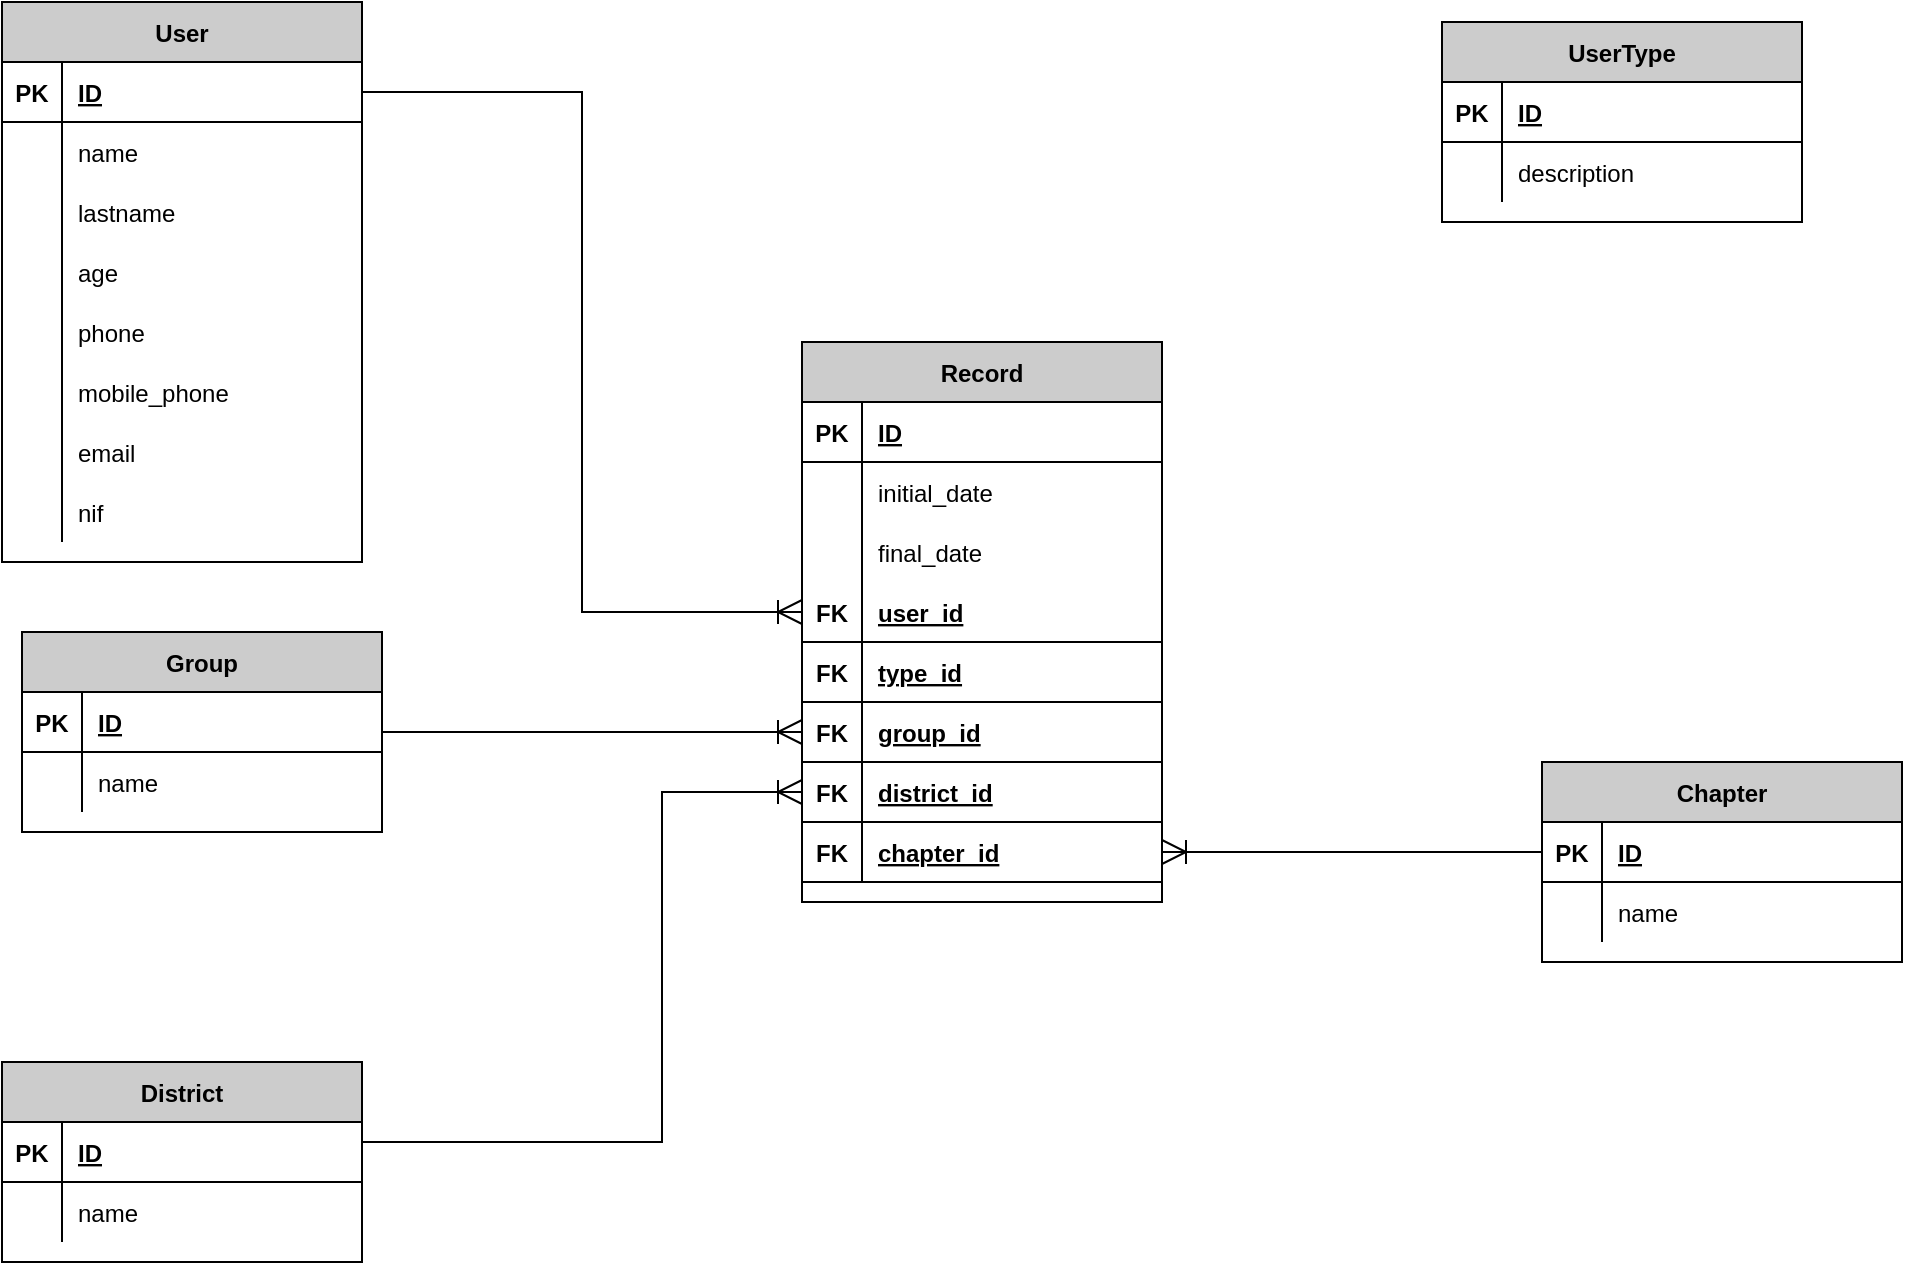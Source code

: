 <mxfile version="13.6.6" type="github">
  <diagram id="wubgfQ3S9Q1nJijSIR7Q" name="Page-1">
    <mxGraphModel dx="1422" dy="801" grid="1" gridSize="10" guides="1" tooltips="1" connect="1" arrows="1" fold="1" page="1" pageScale="1.3" pageWidth="850" pageHeight="1100" math="0" shadow="0">
      <root>
        <mxCell id="0" />
        <mxCell id="1" parent="0" />
        <mxCell id="S5dy6EyyiGU3LjMySFo0-23" value="Record" style="shape=table;startSize=30;container=1;collapsible=1;childLayout=tableLayout;fixedRows=1;rowLines=0;fontStyle=1;align=center;resizeLast=1;fillColor=#CCCCCC;" parent="1" vertex="1">
          <mxGeometry x="450" y="220" width="180" height="280" as="geometry" />
        </mxCell>
        <mxCell id="S5dy6EyyiGU3LjMySFo0-24" value="" style="shape=partialRectangle;collapsible=0;dropTarget=0;pointerEvents=0;fillColor=none;top=0;left=0;bottom=1;right=0;points=[[0,0.5],[1,0.5]];portConstraint=eastwest;" parent="S5dy6EyyiGU3LjMySFo0-23" vertex="1">
          <mxGeometry y="30" width="180" height="30" as="geometry" />
        </mxCell>
        <mxCell id="S5dy6EyyiGU3LjMySFo0-25" value="PK" style="shape=partialRectangle;connectable=0;fillColor=none;top=0;left=0;bottom=0;right=0;fontStyle=1;overflow=hidden;" parent="S5dy6EyyiGU3LjMySFo0-24" vertex="1">
          <mxGeometry width="30" height="30" as="geometry" />
        </mxCell>
        <mxCell id="S5dy6EyyiGU3LjMySFo0-26" value="ID" style="shape=partialRectangle;connectable=0;fillColor=none;top=0;left=0;bottom=0;right=0;align=left;spacingLeft=6;fontStyle=5;overflow=hidden;" parent="S5dy6EyyiGU3LjMySFo0-24" vertex="1">
          <mxGeometry x="30" width="150" height="30" as="geometry" />
        </mxCell>
        <mxCell id="S5dy6EyyiGU3LjMySFo0-27" value="" style="shape=partialRectangle;collapsible=0;dropTarget=0;pointerEvents=0;fillColor=none;top=0;left=0;bottom=0;right=0;points=[[0,0.5],[1,0.5]];portConstraint=eastwest;" parent="S5dy6EyyiGU3LjMySFo0-23" vertex="1">
          <mxGeometry y="60" width="180" height="30" as="geometry" />
        </mxCell>
        <mxCell id="S5dy6EyyiGU3LjMySFo0-28" value="" style="shape=partialRectangle;connectable=0;fillColor=none;top=0;left=0;bottom=0;right=0;editable=1;overflow=hidden;" parent="S5dy6EyyiGU3LjMySFo0-27" vertex="1">
          <mxGeometry width="30" height="30" as="geometry" />
        </mxCell>
        <mxCell id="S5dy6EyyiGU3LjMySFo0-29" value="initial_date" style="shape=partialRectangle;connectable=0;fillColor=none;top=0;left=0;bottom=0;right=0;align=left;spacingLeft=6;overflow=hidden;" parent="S5dy6EyyiGU3LjMySFo0-27" vertex="1">
          <mxGeometry x="30" width="150" height="30" as="geometry" />
        </mxCell>
        <mxCell id="S5dy6EyyiGU3LjMySFo0-30" value="" style="shape=partialRectangle;collapsible=0;dropTarget=0;pointerEvents=0;fillColor=none;top=0;left=0;bottom=0;right=0;points=[[0,0.5],[1,0.5]];portConstraint=eastwest;" parent="S5dy6EyyiGU3LjMySFo0-23" vertex="1">
          <mxGeometry y="90" width="180" height="30" as="geometry" />
        </mxCell>
        <mxCell id="S5dy6EyyiGU3LjMySFo0-31" value="" style="shape=partialRectangle;connectable=0;fillColor=none;top=0;left=0;bottom=0;right=0;editable=1;overflow=hidden;" parent="S5dy6EyyiGU3LjMySFo0-30" vertex="1">
          <mxGeometry width="30" height="30" as="geometry" />
        </mxCell>
        <mxCell id="S5dy6EyyiGU3LjMySFo0-32" value="final_date" style="shape=partialRectangle;connectable=0;fillColor=none;top=0;left=0;bottom=0;right=0;align=left;spacingLeft=6;overflow=hidden;" parent="S5dy6EyyiGU3LjMySFo0-30" vertex="1">
          <mxGeometry x="30" width="150" height="30" as="geometry" />
        </mxCell>
        <mxCell id="S5dy6EyyiGU3LjMySFo0-36" value="" style="shape=partialRectangle;collapsible=0;dropTarget=0;pointerEvents=0;fillColor=none;top=0;left=0;bottom=1;right=0;points=[[0,0.5],[1,0.5]];portConstraint=eastwest;" parent="S5dy6EyyiGU3LjMySFo0-23" vertex="1">
          <mxGeometry y="120" width="180" height="30" as="geometry" />
        </mxCell>
        <mxCell id="S5dy6EyyiGU3LjMySFo0-37" value="FK" style="shape=partialRectangle;connectable=0;fillColor=none;top=0;left=0;bottom=0;right=0;fontStyle=1;overflow=hidden;" parent="S5dy6EyyiGU3LjMySFo0-36" vertex="1">
          <mxGeometry width="30" height="30" as="geometry" />
        </mxCell>
        <mxCell id="S5dy6EyyiGU3LjMySFo0-38" value="user_id" style="shape=partialRectangle;connectable=0;fillColor=none;top=0;left=0;bottom=0;right=0;align=left;spacingLeft=6;fontStyle=5;overflow=hidden;" parent="S5dy6EyyiGU3LjMySFo0-36" vertex="1">
          <mxGeometry x="30" width="150" height="30" as="geometry" />
        </mxCell>
        <mxCell id="S5dy6EyyiGU3LjMySFo0-39" value="" style="shape=partialRectangle;collapsible=0;dropTarget=0;pointerEvents=0;fillColor=none;top=0;left=0;bottom=1;right=0;points=[[0,0.5],[1,0.5]];portConstraint=eastwest;" parent="S5dy6EyyiGU3LjMySFo0-23" vertex="1">
          <mxGeometry y="150" width="180" height="30" as="geometry" />
        </mxCell>
        <mxCell id="S5dy6EyyiGU3LjMySFo0-40" value="FK" style="shape=partialRectangle;connectable=0;fillColor=none;top=0;left=0;bottom=0;right=0;fontStyle=1;overflow=hidden;" parent="S5dy6EyyiGU3LjMySFo0-39" vertex="1">
          <mxGeometry width="30" height="30" as="geometry" />
        </mxCell>
        <mxCell id="S5dy6EyyiGU3LjMySFo0-41" value="type_id" style="shape=partialRectangle;connectable=0;fillColor=none;top=0;left=0;bottom=0;right=0;align=left;spacingLeft=6;fontStyle=5;overflow=hidden;" parent="S5dy6EyyiGU3LjMySFo0-39" vertex="1">
          <mxGeometry x="30" width="150" height="30" as="geometry" />
        </mxCell>
        <mxCell id="S5dy6EyyiGU3LjMySFo0-42" value="" style="shape=partialRectangle;collapsible=0;dropTarget=0;pointerEvents=0;fillColor=none;top=0;left=0;bottom=1;right=0;points=[[0,0.5],[1,0.5]];portConstraint=eastwest;" parent="S5dy6EyyiGU3LjMySFo0-23" vertex="1">
          <mxGeometry y="180" width="180" height="30" as="geometry" />
        </mxCell>
        <mxCell id="S5dy6EyyiGU3LjMySFo0-43" value="FK" style="shape=partialRectangle;connectable=0;fillColor=none;top=0;left=0;bottom=0;right=0;fontStyle=1;overflow=hidden;" parent="S5dy6EyyiGU3LjMySFo0-42" vertex="1">
          <mxGeometry width="30" height="30" as="geometry" />
        </mxCell>
        <mxCell id="S5dy6EyyiGU3LjMySFo0-44" value="group_id" style="shape=partialRectangle;connectable=0;fillColor=none;top=0;left=0;bottom=0;right=0;align=left;spacingLeft=6;fontStyle=5;overflow=hidden;" parent="S5dy6EyyiGU3LjMySFo0-42" vertex="1">
          <mxGeometry x="30" width="150" height="30" as="geometry" />
        </mxCell>
        <mxCell id="S5dy6EyyiGU3LjMySFo0-45" value="" style="shape=partialRectangle;collapsible=0;dropTarget=0;pointerEvents=0;fillColor=none;top=0;left=0;bottom=1;right=0;points=[[0,0.5],[1,0.5]];portConstraint=eastwest;" parent="S5dy6EyyiGU3LjMySFo0-23" vertex="1">
          <mxGeometry y="210" width="180" height="30" as="geometry" />
        </mxCell>
        <mxCell id="S5dy6EyyiGU3LjMySFo0-46" value="FK" style="shape=partialRectangle;connectable=0;fillColor=none;top=0;left=0;bottom=0;right=0;fontStyle=1;overflow=hidden;" parent="S5dy6EyyiGU3LjMySFo0-45" vertex="1">
          <mxGeometry width="30" height="30" as="geometry" />
        </mxCell>
        <mxCell id="S5dy6EyyiGU3LjMySFo0-47" value="district_id" style="shape=partialRectangle;connectable=0;fillColor=none;top=0;left=0;bottom=0;right=0;align=left;spacingLeft=6;fontStyle=5;overflow=hidden;" parent="S5dy6EyyiGU3LjMySFo0-45" vertex="1">
          <mxGeometry x="30" width="150" height="30" as="geometry" />
        </mxCell>
        <mxCell id="S5dy6EyyiGU3LjMySFo0-48" value="" style="shape=partialRectangle;collapsible=0;dropTarget=0;pointerEvents=0;fillColor=none;top=0;left=0;bottom=1;right=0;points=[[0,0.5],[1,0.5]];portConstraint=eastwest;" parent="S5dy6EyyiGU3LjMySFo0-23" vertex="1">
          <mxGeometry y="240" width="180" height="30" as="geometry" />
        </mxCell>
        <mxCell id="S5dy6EyyiGU3LjMySFo0-49" value="FK" style="shape=partialRectangle;connectable=0;fillColor=none;top=0;left=0;bottom=0;right=0;fontStyle=1;overflow=hidden;" parent="S5dy6EyyiGU3LjMySFo0-48" vertex="1">
          <mxGeometry width="30" height="30" as="geometry" />
        </mxCell>
        <mxCell id="S5dy6EyyiGU3LjMySFo0-50" value="chapter_id" style="shape=partialRectangle;connectable=0;fillColor=none;top=0;left=0;bottom=0;right=0;align=left;spacingLeft=6;fontStyle=5;overflow=hidden;" parent="S5dy6EyyiGU3LjMySFo0-48" vertex="1">
          <mxGeometry x="30" width="150" height="30" as="geometry" />
        </mxCell>
        <mxCell id="cBh7_KmrogOZhqfkVuFA-25" value="User" style="shape=table;startSize=30;container=1;collapsible=1;childLayout=tableLayout;fixedRows=1;rowLines=0;fontStyle=1;align=center;resizeLast=1;fillColor=#CCCCCC;" parent="1" vertex="1">
          <mxGeometry x="50" y="50" width="180" height="280" as="geometry" />
        </mxCell>
        <mxCell id="cBh7_KmrogOZhqfkVuFA-26" value="" style="shape=partialRectangle;collapsible=0;dropTarget=0;pointerEvents=0;fillColor=none;top=0;left=0;bottom=1;right=0;points=[[0,0.5],[1,0.5]];portConstraint=eastwest;" parent="cBh7_KmrogOZhqfkVuFA-25" vertex="1">
          <mxGeometry y="30" width="180" height="30" as="geometry" />
        </mxCell>
        <mxCell id="cBh7_KmrogOZhqfkVuFA-27" value="PK" style="shape=partialRectangle;connectable=0;fillColor=none;top=0;left=0;bottom=0;right=0;fontStyle=1;overflow=hidden;" parent="cBh7_KmrogOZhqfkVuFA-26" vertex="1">
          <mxGeometry width="30" height="30" as="geometry" />
        </mxCell>
        <mxCell id="cBh7_KmrogOZhqfkVuFA-28" value="ID" style="shape=partialRectangle;connectable=0;fillColor=none;top=0;left=0;bottom=0;right=0;align=left;spacingLeft=6;fontStyle=5;overflow=hidden;" parent="cBh7_KmrogOZhqfkVuFA-26" vertex="1">
          <mxGeometry x="30" width="150" height="30" as="geometry" />
        </mxCell>
        <mxCell id="cBh7_KmrogOZhqfkVuFA-29" value="" style="shape=partialRectangle;collapsible=0;dropTarget=0;pointerEvents=0;fillColor=none;top=0;left=0;bottom=0;right=0;points=[[0,0.5],[1,0.5]];portConstraint=eastwest;" parent="cBh7_KmrogOZhqfkVuFA-25" vertex="1">
          <mxGeometry y="60" width="180" height="30" as="geometry" />
        </mxCell>
        <mxCell id="cBh7_KmrogOZhqfkVuFA-30" value="" style="shape=partialRectangle;connectable=0;fillColor=none;top=0;left=0;bottom=0;right=0;editable=1;overflow=hidden;" parent="cBh7_KmrogOZhqfkVuFA-29" vertex="1">
          <mxGeometry width="30" height="30" as="geometry" />
        </mxCell>
        <mxCell id="cBh7_KmrogOZhqfkVuFA-31" value="name" style="shape=partialRectangle;connectable=0;fillColor=none;top=0;left=0;bottom=0;right=0;align=left;spacingLeft=6;overflow=hidden;" parent="cBh7_KmrogOZhqfkVuFA-29" vertex="1">
          <mxGeometry x="30" width="150" height="30" as="geometry" />
        </mxCell>
        <mxCell id="cBh7_KmrogOZhqfkVuFA-32" value="" style="shape=partialRectangle;collapsible=0;dropTarget=0;pointerEvents=0;fillColor=none;top=0;left=0;bottom=0;right=0;points=[[0,0.5],[1,0.5]];portConstraint=eastwest;" parent="cBh7_KmrogOZhqfkVuFA-25" vertex="1">
          <mxGeometry y="90" width="180" height="30" as="geometry" />
        </mxCell>
        <mxCell id="cBh7_KmrogOZhqfkVuFA-33" value="" style="shape=partialRectangle;connectable=0;fillColor=none;top=0;left=0;bottom=0;right=0;editable=1;overflow=hidden;" parent="cBh7_KmrogOZhqfkVuFA-32" vertex="1">
          <mxGeometry width="30" height="30" as="geometry" />
        </mxCell>
        <mxCell id="cBh7_KmrogOZhqfkVuFA-34" value="lastname" style="shape=partialRectangle;connectable=0;fillColor=none;top=0;left=0;bottom=0;right=0;align=left;spacingLeft=6;overflow=hidden;" parent="cBh7_KmrogOZhqfkVuFA-32" vertex="1">
          <mxGeometry x="30" width="150" height="30" as="geometry" />
        </mxCell>
        <mxCell id="cBh7_KmrogOZhqfkVuFA-38" value="" style="shape=partialRectangle;collapsible=0;dropTarget=0;pointerEvents=0;fillColor=none;top=0;left=0;bottom=0;right=0;points=[[0,0.5],[1,0.5]];portConstraint=eastwest;" parent="cBh7_KmrogOZhqfkVuFA-25" vertex="1">
          <mxGeometry y="120" width="180" height="30" as="geometry" />
        </mxCell>
        <mxCell id="cBh7_KmrogOZhqfkVuFA-39" value="" style="shape=partialRectangle;connectable=0;fillColor=none;top=0;left=0;bottom=0;right=0;editable=1;overflow=hidden;" parent="cBh7_KmrogOZhqfkVuFA-38" vertex="1">
          <mxGeometry width="30" height="30" as="geometry" />
        </mxCell>
        <mxCell id="cBh7_KmrogOZhqfkVuFA-40" value="age" style="shape=partialRectangle;connectable=0;fillColor=none;top=0;left=0;bottom=0;right=0;align=left;spacingLeft=6;overflow=hidden;" parent="cBh7_KmrogOZhqfkVuFA-38" vertex="1">
          <mxGeometry x="30" width="150" height="30" as="geometry" />
        </mxCell>
        <mxCell id="E-zPLB7fwh0Ha4WfiuXA-1" value="" style="shape=partialRectangle;collapsible=0;dropTarget=0;pointerEvents=0;fillColor=none;top=0;left=0;bottom=0;right=0;points=[[0,0.5],[1,0.5]];portConstraint=eastwest;" vertex="1" parent="cBh7_KmrogOZhqfkVuFA-25">
          <mxGeometry y="150" width="180" height="30" as="geometry" />
        </mxCell>
        <mxCell id="E-zPLB7fwh0Ha4WfiuXA-2" value="" style="shape=partialRectangle;connectable=0;fillColor=none;top=0;left=0;bottom=0;right=0;editable=1;overflow=hidden;" vertex="1" parent="E-zPLB7fwh0Ha4WfiuXA-1">
          <mxGeometry width="30" height="30" as="geometry" />
        </mxCell>
        <mxCell id="E-zPLB7fwh0Ha4WfiuXA-3" value="phone" style="shape=partialRectangle;connectable=0;fillColor=none;top=0;left=0;bottom=0;right=0;align=left;spacingLeft=6;overflow=hidden;" vertex="1" parent="E-zPLB7fwh0Ha4WfiuXA-1">
          <mxGeometry x="30" width="150" height="30" as="geometry" />
        </mxCell>
        <mxCell id="E-zPLB7fwh0Ha4WfiuXA-4" value="" style="shape=partialRectangle;collapsible=0;dropTarget=0;pointerEvents=0;fillColor=none;top=0;left=0;bottom=0;right=0;points=[[0,0.5],[1,0.5]];portConstraint=eastwest;" vertex="1" parent="cBh7_KmrogOZhqfkVuFA-25">
          <mxGeometry y="180" width="180" height="30" as="geometry" />
        </mxCell>
        <mxCell id="E-zPLB7fwh0Ha4WfiuXA-5" value="" style="shape=partialRectangle;connectable=0;fillColor=none;top=0;left=0;bottom=0;right=0;editable=1;overflow=hidden;" vertex="1" parent="E-zPLB7fwh0Ha4WfiuXA-4">
          <mxGeometry width="30" height="30" as="geometry" />
        </mxCell>
        <mxCell id="E-zPLB7fwh0Ha4WfiuXA-6" value="mobile_phone" style="shape=partialRectangle;connectable=0;fillColor=none;top=0;left=0;bottom=0;right=0;align=left;spacingLeft=6;overflow=hidden;" vertex="1" parent="E-zPLB7fwh0Ha4WfiuXA-4">
          <mxGeometry x="30" width="150" height="30" as="geometry" />
        </mxCell>
        <mxCell id="E-zPLB7fwh0Ha4WfiuXA-7" value="" style="shape=partialRectangle;collapsible=0;dropTarget=0;pointerEvents=0;fillColor=none;top=0;left=0;bottom=0;right=0;points=[[0,0.5],[1,0.5]];portConstraint=eastwest;" vertex="1" parent="cBh7_KmrogOZhqfkVuFA-25">
          <mxGeometry y="210" width="180" height="30" as="geometry" />
        </mxCell>
        <mxCell id="E-zPLB7fwh0Ha4WfiuXA-8" value="" style="shape=partialRectangle;connectable=0;fillColor=none;top=0;left=0;bottom=0;right=0;editable=1;overflow=hidden;" vertex="1" parent="E-zPLB7fwh0Ha4WfiuXA-7">
          <mxGeometry width="30" height="30" as="geometry" />
        </mxCell>
        <mxCell id="E-zPLB7fwh0Ha4WfiuXA-9" value="email" style="shape=partialRectangle;connectable=0;fillColor=none;top=0;left=0;bottom=0;right=0;align=left;spacingLeft=6;overflow=hidden;" vertex="1" parent="E-zPLB7fwh0Ha4WfiuXA-7">
          <mxGeometry x="30" width="150" height="30" as="geometry" />
        </mxCell>
        <mxCell id="E-zPLB7fwh0Ha4WfiuXA-10" value="" style="shape=partialRectangle;collapsible=0;dropTarget=0;pointerEvents=0;fillColor=none;top=0;left=0;bottom=0;right=0;points=[[0,0.5],[1,0.5]];portConstraint=eastwest;" vertex="1" parent="cBh7_KmrogOZhqfkVuFA-25">
          <mxGeometry y="240" width="180" height="30" as="geometry" />
        </mxCell>
        <mxCell id="E-zPLB7fwh0Ha4WfiuXA-11" value="" style="shape=partialRectangle;connectable=0;fillColor=none;top=0;left=0;bottom=0;right=0;editable=1;overflow=hidden;" vertex="1" parent="E-zPLB7fwh0Ha4WfiuXA-10">
          <mxGeometry width="30" height="30" as="geometry" />
        </mxCell>
        <mxCell id="E-zPLB7fwh0Ha4WfiuXA-12" value="nif" style="shape=partialRectangle;connectable=0;fillColor=none;top=0;left=0;bottom=0;right=0;align=left;spacingLeft=6;overflow=hidden;" vertex="1" parent="E-zPLB7fwh0Ha4WfiuXA-10">
          <mxGeometry x="30" width="150" height="30" as="geometry" />
        </mxCell>
        <mxCell id="E-zPLB7fwh0Ha4WfiuXA-13" style="edgeStyle=orthogonalEdgeStyle;rounded=0;orthogonalLoop=1;jettySize=auto;html=1;entryX=0;entryY=0.5;entryDx=0;entryDy=0;startArrow=none;startFill=0;endArrow=ERoneToMany;endFill=0;startSize=10;endSize=10;" edge="1" parent="1" source="cBh7_KmrogOZhqfkVuFA-26" target="S5dy6EyyiGU3LjMySFo0-36">
          <mxGeometry relative="1" as="geometry" />
        </mxCell>
        <mxCell id="cBh7_KmrogOZhqfkVuFA-41" value="UserType" style="shape=table;startSize=30;container=1;collapsible=1;childLayout=tableLayout;fixedRows=1;rowLines=0;fontStyle=1;align=center;resizeLast=1;fillColor=#CCCCCC;" parent="1" vertex="1">
          <mxGeometry x="770" y="60" width="180" height="100" as="geometry" />
        </mxCell>
        <mxCell id="cBh7_KmrogOZhqfkVuFA-42" value="" style="shape=partialRectangle;collapsible=0;dropTarget=0;pointerEvents=0;fillColor=none;top=0;left=0;bottom=1;right=0;points=[[0,0.5],[1,0.5]];portConstraint=eastwest;" parent="cBh7_KmrogOZhqfkVuFA-41" vertex="1">
          <mxGeometry y="30" width="180" height="30" as="geometry" />
        </mxCell>
        <mxCell id="cBh7_KmrogOZhqfkVuFA-43" value="PK" style="shape=partialRectangle;connectable=0;fillColor=none;top=0;left=0;bottom=0;right=0;fontStyle=1;overflow=hidden;" parent="cBh7_KmrogOZhqfkVuFA-42" vertex="1">
          <mxGeometry width="30" height="30" as="geometry" />
        </mxCell>
        <mxCell id="cBh7_KmrogOZhqfkVuFA-44" value="ID" style="shape=partialRectangle;connectable=0;fillColor=none;top=0;left=0;bottom=0;right=0;align=left;spacingLeft=6;fontStyle=5;overflow=hidden;" parent="cBh7_KmrogOZhqfkVuFA-42" vertex="1">
          <mxGeometry x="30" width="150" height="30" as="geometry" />
        </mxCell>
        <mxCell id="cBh7_KmrogOZhqfkVuFA-45" value="" style="shape=partialRectangle;collapsible=0;dropTarget=0;pointerEvents=0;fillColor=none;top=0;left=0;bottom=0;right=0;points=[[0,0.5],[1,0.5]];portConstraint=eastwest;" parent="cBh7_KmrogOZhqfkVuFA-41" vertex="1">
          <mxGeometry y="60" width="180" height="30" as="geometry" />
        </mxCell>
        <mxCell id="cBh7_KmrogOZhqfkVuFA-46" value="" style="shape=partialRectangle;connectable=0;fillColor=none;top=0;left=0;bottom=0;right=0;editable=1;overflow=hidden;" parent="cBh7_KmrogOZhqfkVuFA-45" vertex="1">
          <mxGeometry width="30" height="30" as="geometry" />
        </mxCell>
        <mxCell id="cBh7_KmrogOZhqfkVuFA-47" value="description" style="shape=partialRectangle;connectable=0;fillColor=none;top=0;left=0;bottom=0;right=0;align=left;spacingLeft=6;overflow=hidden;" parent="cBh7_KmrogOZhqfkVuFA-45" vertex="1">
          <mxGeometry x="30" width="150" height="30" as="geometry" />
        </mxCell>
        <mxCell id="E-zPLB7fwh0Ha4WfiuXA-14" style="edgeStyle=orthogonalEdgeStyle;rounded=0;orthogonalLoop=1;jettySize=auto;html=1;entryX=0;entryY=0.5;entryDx=0;entryDy=0;endArrow=ERoneToMany;endFill=0;startSize=10;endSize=10;" edge="1" parent="1" source="cBh7_KmrogOZhqfkVuFA-54" target="S5dy6EyyiGU3LjMySFo0-42">
          <mxGeometry relative="1" as="geometry" />
        </mxCell>
        <mxCell id="E-zPLB7fwh0Ha4WfiuXA-15" style="edgeStyle=orthogonalEdgeStyle;rounded=0;orthogonalLoop=1;jettySize=auto;html=1;entryX=0;entryY=0.5;entryDx=0;entryDy=0;endArrow=ERoneToMany;endFill=0;startSize=10;endSize=10;" edge="1" parent="1" source="cBh7_KmrogOZhqfkVuFA-67" target="S5dy6EyyiGU3LjMySFo0-45">
          <mxGeometry relative="1" as="geometry">
            <Array as="points">
              <mxPoint x="380" y="620" />
              <mxPoint x="380" y="445" />
            </Array>
          </mxGeometry>
        </mxCell>
        <mxCell id="cBh7_KmrogOZhqfkVuFA-67" value="District" style="shape=table;startSize=30;container=1;collapsible=1;childLayout=tableLayout;fixedRows=1;rowLines=0;fontStyle=1;align=center;resizeLast=1;fillColor=#CCCCCC;" parent="1" vertex="1">
          <mxGeometry x="50" y="580" width="180" height="100" as="geometry" />
        </mxCell>
        <mxCell id="cBh7_KmrogOZhqfkVuFA-68" value="" style="shape=partialRectangle;collapsible=0;dropTarget=0;pointerEvents=0;fillColor=none;top=0;left=0;bottom=1;right=0;points=[[0,0.5],[1,0.5]];portConstraint=eastwest;" parent="cBh7_KmrogOZhqfkVuFA-67" vertex="1">
          <mxGeometry y="30" width="180" height="30" as="geometry" />
        </mxCell>
        <mxCell id="cBh7_KmrogOZhqfkVuFA-69" value="PK" style="shape=partialRectangle;connectable=0;fillColor=none;top=0;left=0;bottom=0;right=0;fontStyle=1;overflow=hidden;" parent="cBh7_KmrogOZhqfkVuFA-68" vertex="1">
          <mxGeometry width="30" height="30" as="geometry" />
        </mxCell>
        <mxCell id="cBh7_KmrogOZhqfkVuFA-70" value="ID" style="shape=partialRectangle;connectable=0;fillColor=none;top=0;left=0;bottom=0;right=0;align=left;spacingLeft=6;fontStyle=5;overflow=hidden;" parent="cBh7_KmrogOZhqfkVuFA-68" vertex="1">
          <mxGeometry x="30" width="150" height="30" as="geometry" />
        </mxCell>
        <mxCell id="cBh7_KmrogOZhqfkVuFA-71" value="" style="shape=partialRectangle;collapsible=0;dropTarget=0;pointerEvents=0;fillColor=none;top=0;left=0;bottom=0;right=0;points=[[0,0.5],[1,0.5]];portConstraint=eastwest;" parent="cBh7_KmrogOZhqfkVuFA-67" vertex="1">
          <mxGeometry y="60" width="180" height="30" as="geometry" />
        </mxCell>
        <mxCell id="cBh7_KmrogOZhqfkVuFA-72" value="" style="shape=partialRectangle;connectable=0;fillColor=none;top=0;left=0;bottom=0;right=0;editable=1;overflow=hidden;" parent="cBh7_KmrogOZhqfkVuFA-71" vertex="1">
          <mxGeometry width="30" height="30" as="geometry" />
        </mxCell>
        <mxCell id="cBh7_KmrogOZhqfkVuFA-73" value="name" style="shape=partialRectangle;connectable=0;fillColor=none;top=0;left=0;bottom=0;right=0;align=left;spacingLeft=6;overflow=hidden;" parent="cBh7_KmrogOZhqfkVuFA-71" vertex="1">
          <mxGeometry x="30" width="150" height="30" as="geometry" />
        </mxCell>
        <mxCell id="cBh7_KmrogOZhqfkVuFA-54" value="Group" style="shape=table;startSize=30;container=1;collapsible=1;childLayout=tableLayout;fixedRows=1;rowLines=0;fontStyle=1;align=center;resizeLast=1;fillColor=#CCCCCC;" parent="1" vertex="1">
          <mxGeometry x="60" y="365" width="180" height="100" as="geometry" />
        </mxCell>
        <mxCell id="cBh7_KmrogOZhqfkVuFA-55" value="" style="shape=partialRectangle;collapsible=0;dropTarget=0;pointerEvents=0;fillColor=none;top=0;left=0;bottom=1;right=0;points=[[0,0.5],[1,0.5]];portConstraint=eastwest;" parent="cBh7_KmrogOZhqfkVuFA-54" vertex="1">
          <mxGeometry y="30" width="180" height="30" as="geometry" />
        </mxCell>
        <mxCell id="cBh7_KmrogOZhqfkVuFA-56" value="PK" style="shape=partialRectangle;connectable=0;fillColor=none;top=0;left=0;bottom=0;right=0;fontStyle=1;overflow=hidden;" parent="cBh7_KmrogOZhqfkVuFA-55" vertex="1">
          <mxGeometry width="30" height="30" as="geometry" />
        </mxCell>
        <mxCell id="cBh7_KmrogOZhqfkVuFA-57" value="ID" style="shape=partialRectangle;connectable=0;fillColor=none;top=0;left=0;bottom=0;right=0;align=left;spacingLeft=6;fontStyle=5;overflow=hidden;" parent="cBh7_KmrogOZhqfkVuFA-55" vertex="1">
          <mxGeometry x="30" width="150" height="30" as="geometry" />
        </mxCell>
        <mxCell id="cBh7_KmrogOZhqfkVuFA-58" value="" style="shape=partialRectangle;collapsible=0;dropTarget=0;pointerEvents=0;fillColor=none;top=0;left=0;bottom=0;right=0;points=[[0,0.5],[1,0.5]];portConstraint=eastwest;" parent="cBh7_KmrogOZhqfkVuFA-54" vertex="1">
          <mxGeometry y="60" width="180" height="30" as="geometry" />
        </mxCell>
        <mxCell id="cBh7_KmrogOZhqfkVuFA-59" value="" style="shape=partialRectangle;connectable=0;fillColor=none;top=0;left=0;bottom=0;right=0;editable=1;overflow=hidden;" parent="cBh7_KmrogOZhqfkVuFA-58" vertex="1">
          <mxGeometry width="30" height="30" as="geometry" />
        </mxCell>
        <mxCell id="cBh7_KmrogOZhqfkVuFA-60" value="name" style="shape=partialRectangle;connectable=0;fillColor=none;top=0;left=0;bottom=0;right=0;align=left;spacingLeft=6;overflow=hidden;" parent="cBh7_KmrogOZhqfkVuFA-58" vertex="1">
          <mxGeometry x="30" width="150" height="30" as="geometry" />
        </mxCell>
        <mxCell id="E-zPLB7fwh0Ha4WfiuXA-17" style="edgeStyle=orthogonalEdgeStyle;rounded=0;orthogonalLoop=1;jettySize=auto;html=1;exitX=0;exitY=0.5;exitDx=0;exitDy=0;entryX=1;entryY=0.5;entryDx=0;entryDy=0;startArrow=none;startFill=0;startSize=10;endArrow=ERoneToMany;endFill=0;endSize=10;" edge="1" parent="1" source="cBh7_KmrogOZhqfkVuFA-75" target="S5dy6EyyiGU3LjMySFo0-48">
          <mxGeometry relative="1" as="geometry" />
        </mxCell>
        <mxCell id="cBh7_KmrogOZhqfkVuFA-74" value="Chapter" style="shape=table;startSize=30;container=1;collapsible=1;childLayout=tableLayout;fixedRows=1;rowLines=0;fontStyle=1;align=center;resizeLast=1;fillColor=#CCCCCC;" parent="1" vertex="1">
          <mxGeometry x="820" y="430" width="180" height="100" as="geometry" />
        </mxCell>
        <mxCell id="cBh7_KmrogOZhqfkVuFA-75" value="" style="shape=partialRectangle;collapsible=0;dropTarget=0;pointerEvents=0;fillColor=none;top=0;left=0;bottom=1;right=0;points=[[0,0.5],[1,0.5]];portConstraint=eastwest;" parent="cBh7_KmrogOZhqfkVuFA-74" vertex="1">
          <mxGeometry y="30" width="180" height="30" as="geometry" />
        </mxCell>
        <mxCell id="cBh7_KmrogOZhqfkVuFA-76" value="PK" style="shape=partialRectangle;connectable=0;fillColor=none;top=0;left=0;bottom=0;right=0;fontStyle=1;overflow=hidden;" parent="cBh7_KmrogOZhqfkVuFA-75" vertex="1">
          <mxGeometry width="30" height="30" as="geometry" />
        </mxCell>
        <mxCell id="cBh7_KmrogOZhqfkVuFA-77" value="ID" style="shape=partialRectangle;connectable=0;fillColor=none;top=0;left=0;bottom=0;right=0;align=left;spacingLeft=6;fontStyle=5;overflow=hidden;" parent="cBh7_KmrogOZhqfkVuFA-75" vertex="1">
          <mxGeometry x="30" width="150" height="30" as="geometry" />
        </mxCell>
        <mxCell id="cBh7_KmrogOZhqfkVuFA-78" value="" style="shape=partialRectangle;collapsible=0;dropTarget=0;pointerEvents=0;fillColor=none;top=0;left=0;bottom=0;right=0;points=[[0,0.5],[1,0.5]];portConstraint=eastwest;" parent="cBh7_KmrogOZhqfkVuFA-74" vertex="1">
          <mxGeometry y="60" width="180" height="30" as="geometry" />
        </mxCell>
        <mxCell id="cBh7_KmrogOZhqfkVuFA-79" value="" style="shape=partialRectangle;connectable=0;fillColor=none;top=0;left=0;bottom=0;right=0;editable=1;overflow=hidden;" parent="cBh7_KmrogOZhqfkVuFA-78" vertex="1">
          <mxGeometry width="30" height="30" as="geometry" />
        </mxCell>
        <mxCell id="cBh7_KmrogOZhqfkVuFA-80" value="name" style="shape=partialRectangle;connectable=0;fillColor=none;top=0;left=0;bottom=0;right=0;align=left;spacingLeft=6;overflow=hidden;" parent="cBh7_KmrogOZhqfkVuFA-78" vertex="1">
          <mxGeometry x="30" width="150" height="30" as="geometry" />
        </mxCell>
      </root>
    </mxGraphModel>
  </diagram>
</mxfile>
